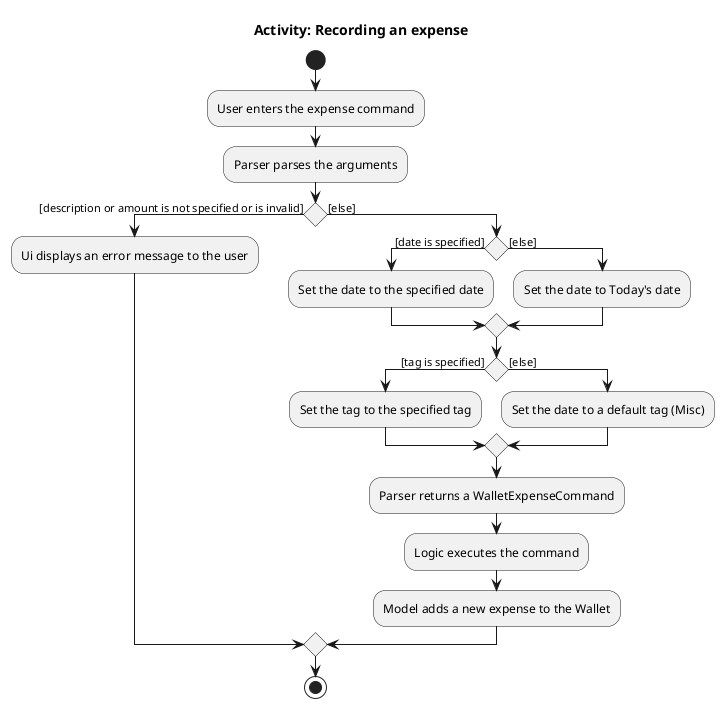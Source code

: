 @startuml
title Activity: Recording an expense
start
:User enters the expense command;
:Parser parses the arguments;

if () then ([description or amount is not specified or is invalid])
    :Ui displays an error message to the user;
else ([else])
    if () then ([date is specified])
        :Set the date to the specified date;
    else ([else])
        :Set the date to Today's date;
    endif
    if () then ([tag is specified])
        :Set the tag to the specified tag;
    else ([else])
        :Set the date to a default tag (Misc);
    endif
    :Parser returns a WalletExpenseCommand;
    :Logic executes the command;
    :Model adds a new expense to the Wallet;
endif
stop
@enduml

